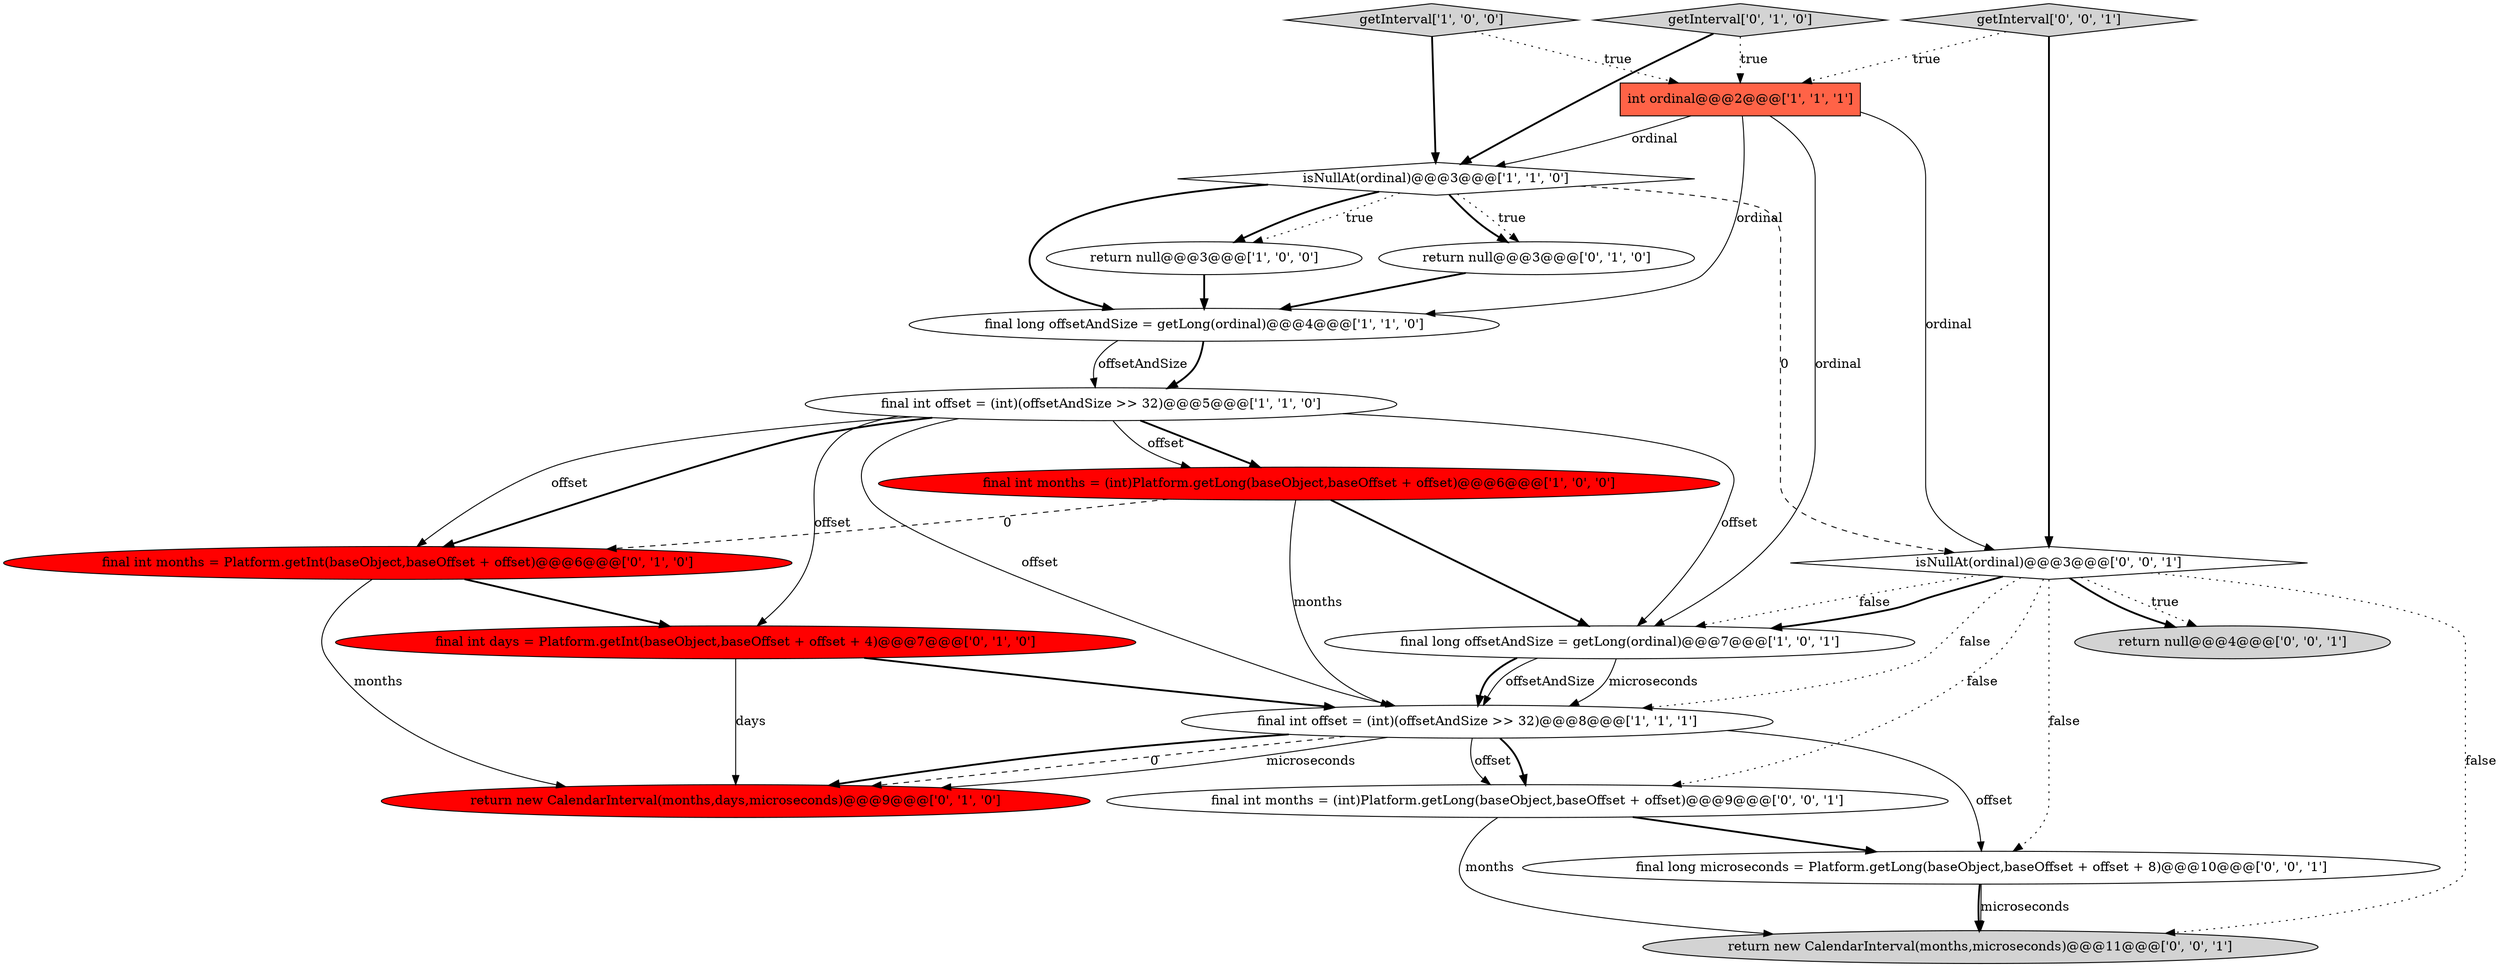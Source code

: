 digraph {
10 [style = filled, label = "final int months = Platform.getInt(baseObject,baseOffset + offset)@@@6@@@['0', '1', '0']", fillcolor = red, shape = ellipse image = "AAA1AAABBB2BBB"];
15 [style = filled, label = "return new CalendarInterval(months,microseconds)@@@11@@@['0', '0', '1']", fillcolor = lightgray, shape = ellipse image = "AAA0AAABBB3BBB"];
12 [style = filled, label = "final int days = Platform.getInt(baseObject,baseOffset + offset + 4)@@@7@@@['0', '1', '0']", fillcolor = red, shape = ellipse image = "AAA1AAABBB2BBB"];
16 [style = filled, label = "final long microseconds = Platform.getLong(baseObject,baseOffset + offset + 8)@@@10@@@['0', '0', '1']", fillcolor = white, shape = ellipse image = "AAA0AAABBB3BBB"];
5 [style = filled, label = "final long offsetAndSize = getLong(ordinal)@@@7@@@['1', '0', '1']", fillcolor = white, shape = ellipse image = "AAA0AAABBB1BBB"];
14 [style = filled, label = "isNullAt(ordinal)@@@3@@@['0', '0', '1']", fillcolor = white, shape = diamond image = "AAA0AAABBB3BBB"];
18 [style = filled, label = "getInterval['0', '0', '1']", fillcolor = lightgray, shape = diamond image = "AAA0AAABBB3BBB"];
1 [style = filled, label = "final int months = (int)Platform.getLong(baseObject,baseOffset + offset)@@@6@@@['1', '0', '0']", fillcolor = red, shape = ellipse image = "AAA1AAABBB1BBB"];
19 [style = filled, label = "return null@@@4@@@['0', '0', '1']", fillcolor = lightgray, shape = ellipse image = "AAA0AAABBB3BBB"];
6 [style = filled, label = "final int offset = (int)(offsetAndSize >> 32)@@@8@@@['1', '1', '1']", fillcolor = white, shape = ellipse image = "AAA0AAABBB1BBB"];
2 [style = filled, label = "return null@@@3@@@['1', '0', '0']", fillcolor = white, shape = ellipse image = "AAA0AAABBB1BBB"];
9 [style = filled, label = "return null@@@3@@@['0', '1', '0']", fillcolor = white, shape = ellipse image = "AAA0AAABBB2BBB"];
3 [style = filled, label = "final int offset = (int)(offsetAndSize >> 32)@@@5@@@['1', '1', '0']", fillcolor = white, shape = ellipse image = "AAA0AAABBB1BBB"];
13 [style = filled, label = "getInterval['0', '1', '0']", fillcolor = lightgray, shape = diamond image = "AAA0AAABBB2BBB"];
11 [style = filled, label = "return new CalendarInterval(months,days,microseconds)@@@9@@@['0', '1', '0']", fillcolor = red, shape = ellipse image = "AAA1AAABBB2BBB"];
17 [style = filled, label = "final int months = (int)Platform.getLong(baseObject,baseOffset + offset)@@@9@@@['0', '0', '1']", fillcolor = white, shape = ellipse image = "AAA0AAABBB3BBB"];
7 [style = filled, label = "isNullAt(ordinal)@@@3@@@['1', '1', '0']", fillcolor = white, shape = diamond image = "AAA0AAABBB1BBB"];
8 [style = filled, label = "getInterval['1', '0', '0']", fillcolor = lightgray, shape = diamond image = "AAA0AAABBB1BBB"];
4 [style = filled, label = "int ordinal@@@2@@@['1', '1', '1']", fillcolor = tomato, shape = box image = "AAA0AAABBB1BBB"];
0 [style = filled, label = "final long offsetAndSize = getLong(ordinal)@@@4@@@['1', '1', '0']", fillcolor = white, shape = ellipse image = "AAA0AAABBB1BBB"];
1->5 [style = bold, label=""];
0->3 [style = bold, label=""];
6->17 [style = bold, label=""];
7->2 [style = dotted, label="true"];
17->16 [style = bold, label=""];
14->17 [style = dotted, label="false"];
16->15 [style = bold, label=""];
14->19 [style = dotted, label="true"];
9->0 [style = bold, label=""];
3->1 [style = bold, label=""];
4->7 [style = solid, label="ordinal"];
7->14 [style = dashed, label="0"];
14->16 [style = dotted, label="false"];
6->11 [style = dashed, label="0"];
3->1 [style = solid, label="offset"];
5->6 [style = solid, label="microseconds"];
14->19 [style = bold, label=""];
7->0 [style = bold, label=""];
1->10 [style = dashed, label="0"];
7->9 [style = dotted, label="true"];
10->11 [style = solid, label="months"];
12->6 [style = bold, label=""];
8->4 [style = dotted, label="true"];
3->6 [style = solid, label="offset"];
8->7 [style = bold, label=""];
7->9 [style = bold, label=""];
3->10 [style = bold, label=""];
4->5 [style = solid, label="ordinal"];
2->0 [style = bold, label=""];
14->6 [style = dotted, label="false"];
14->5 [style = dotted, label="false"];
5->6 [style = bold, label=""];
5->6 [style = solid, label="offsetAndSize"];
0->3 [style = solid, label="offsetAndSize"];
10->12 [style = bold, label=""];
7->2 [style = bold, label=""];
13->7 [style = bold, label=""];
6->11 [style = solid, label="microseconds"];
4->0 [style = solid, label="ordinal"];
6->11 [style = bold, label=""];
6->17 [style = solid, label="offset"];
12->11 [style = solid, label="days"];
3->10 [style = solid, label="offset"];
17->15 [style = solid, label="months"];
18->4 [style = dotted, label="true"];
6->16 [style = solid, label="offset"];
1->6 [style = solid, label="months"];
3->5 [style = solid, label="offset"];
18->14 [style = bold, label=""];
3->12 [style = solid, label="offset"];
13->4 [style = dotted, label="true"];
14->15 [style = dotted, label="false"];
14->5 [style = bold, label=""];
4->14 [style = solid, label="ordinal"];
16->15 [style = solid, label="microseconds"];
}
